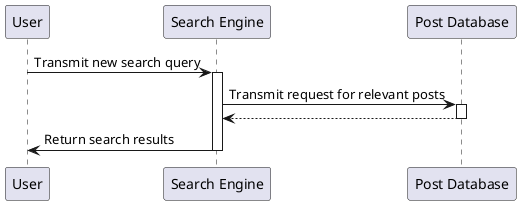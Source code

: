 @startuml

participant "User" as user
participant "Search Engine" as searcheng
participant "Post Database" as postdat

user -> searcheng: Transmit new search query
activate searcheng

searcheng -> postdat: Transmit request for relevant posts
activate postdat
postdat --> searcheng
deactivate postdat

searcheng -> user: Return search results

deactivate searcheng

@enduml
